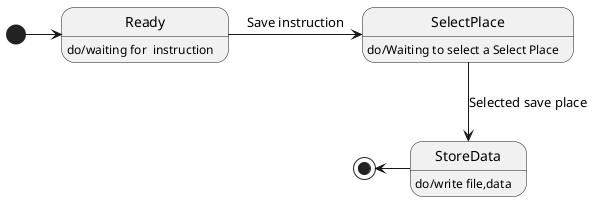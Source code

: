 @startuml Store
[*] -> Ready
Ready:do/waiting for  instruction
Ready->SelectPlace:Save instruction
SelectPlace:do/Waiting to select a Select Place
StoreData:do/write file,data 
SelectPlace-->StoreData:Selected save place
StoreData -left->[*]
@enduml